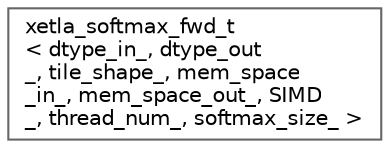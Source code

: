 digraph "Graphical Class Hierarchy"
{
 // LATEX_PDF_SIZE
  bgcolor="transparent";
  edge [fontname=Helvetica,fontsize=10,labelfontname=Helvetica,labelfontsize=10];
  node [fontname=Helvetica,fontsize=10,shape=box,height=0.2,width=0.4];
  rankdir="LR";
  Node0 [id="Node000000",label="xetla_softmax_fwd_t\l\< dtype_in_, dtype_out\l_, tile_shape_, mem_space\l_in_, mem_space_out_, SIMD\l_, thread_num_, softmax_size_ \>",height=0.2,width=0.4,color="grey40", fillcolor="white", style="filled",URL="$structxetla__softmax__fwd__t.html",tooltip=" "];
}
